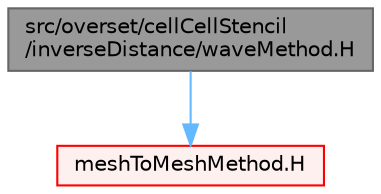 digraph "src/overset/cellCellStencil/inverseDistance/waveMethod.H"
{
 // LATEX_PDF_SIZE
  bgcolor="transparent";
  edge [fontname=Helvetica,fontsize=10,labelfontname=Helvetica,labelfontsize=10];
  node [fontname=Helvetica,fontsize=10,shape=box,height=0.2,width=0.4];
  Node1 [id="Node000001",label="src/overset/cellCellStencil\l/inverseDistance/waveMethod.H",height=0.2,width=0.4,color="gray40", fillcolor="grey60", style="filled", fontcolor="black",tooltip=" "];
  Node1 -> Node2 [id="edge1_Node000001_Node000002",color="steelblue1",style="solid",tooltip=" "];
  Node2 [id="Node000002",label="meshToMeshMethod.H",height=0.2,width=0.4,color="red", fillcolor="#FFF0F0", style="filled",URL="$meshToMeshMethod_8H.html",tooltip=" "];
}
